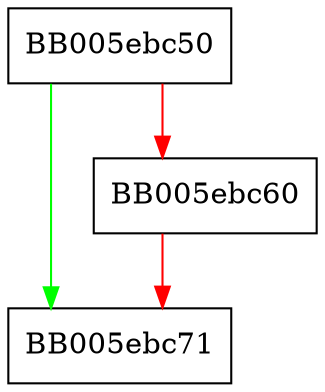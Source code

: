digraph ossl_do_ex_data_init {
  node [shape="box"];
  graph [splines=ortho];
  BB005ebc50 -> BB005ebc71 [color="green"];
  BB005ebc50 -> BB005ebc60 [color="red"];
  BB005ebc60 -> BB005ebc71 [color="red"];
}